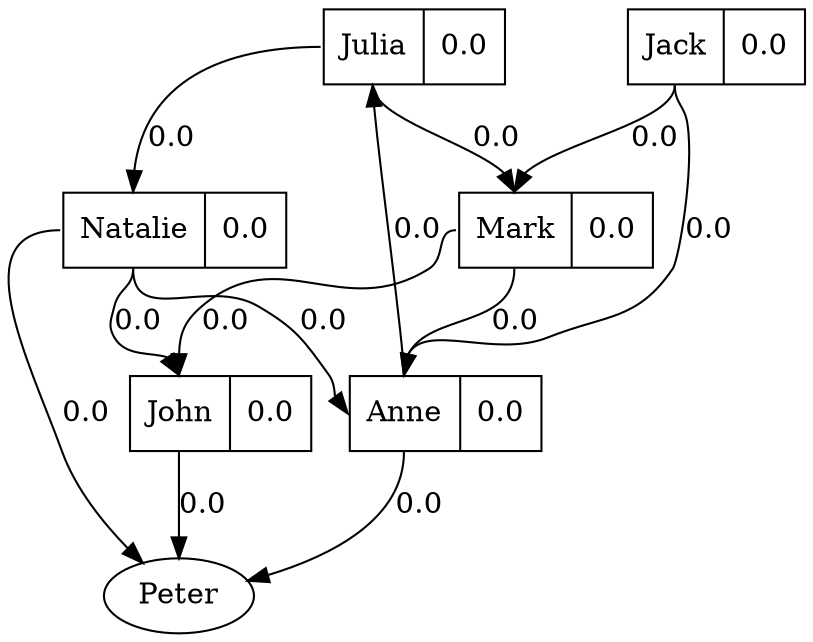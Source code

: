 digraph Giraph {
Julia:id -> Mark:id [label=0.0 ];
Julia:id -> Natalie:id [label=0.0 ];
"Julia" [label="<id> Julia|0.0",shape=record,fillcolor="blue:orange"];
Anne:id -> Peter:id [label=0.0 ];
Anne:id -> Julia:id [label=0.0 ];
"Anne" [label="<id> Anne|0.0",shape=record,fillcolor="blue:orange"];
Jack:id -> Mark:id [label=0.0 ];
Jack:id -> Anne:id [label=0.0 ];
"Jack" [label="<id> Jack|0.0",shape=record,fillcolor="blue:orange"];
Natalie:id -> John:id [label=0.0 ];
Natalie:id -> Peter:id [label=0.0 ];
Natalie:id -> Anne:id [label=0.0 ];
"Natalie" [label="<id> Natalie|0.0",shape=record,fillcolor="blue:orange"];
Mark:id -> John:id [label=0.0 ];
Mark:id -> Anne:id [label=0.0 ];
"Mark" [label="<id> Mark|0.0",shape=record,fillcolor="blue:orange"];
John:id -> Peter:id [label=0.0 ];
"John" [label="<id> John|0.0",shape=record,fillcolor="blue:orange"];
}
